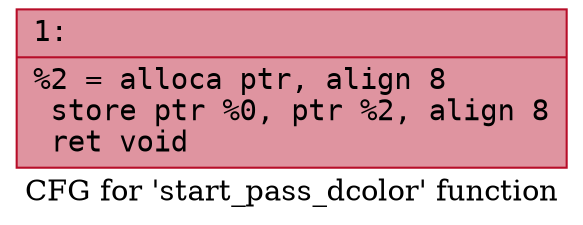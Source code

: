 digraph "CFG for 'start_pass_dcolor' function" {
	label="CFG for 'start_pass_dcolor' function";

	Node0x60000214ed00 [shape=record,color="#b70d28ff", style=filled, fillcolor="#b70d2870" fontname="Courier",label="{1:\l|  %2 = alloca ptr, align 8\l  store ptr %0, ptr %2, align 8\l  ret void\l}"];
}
